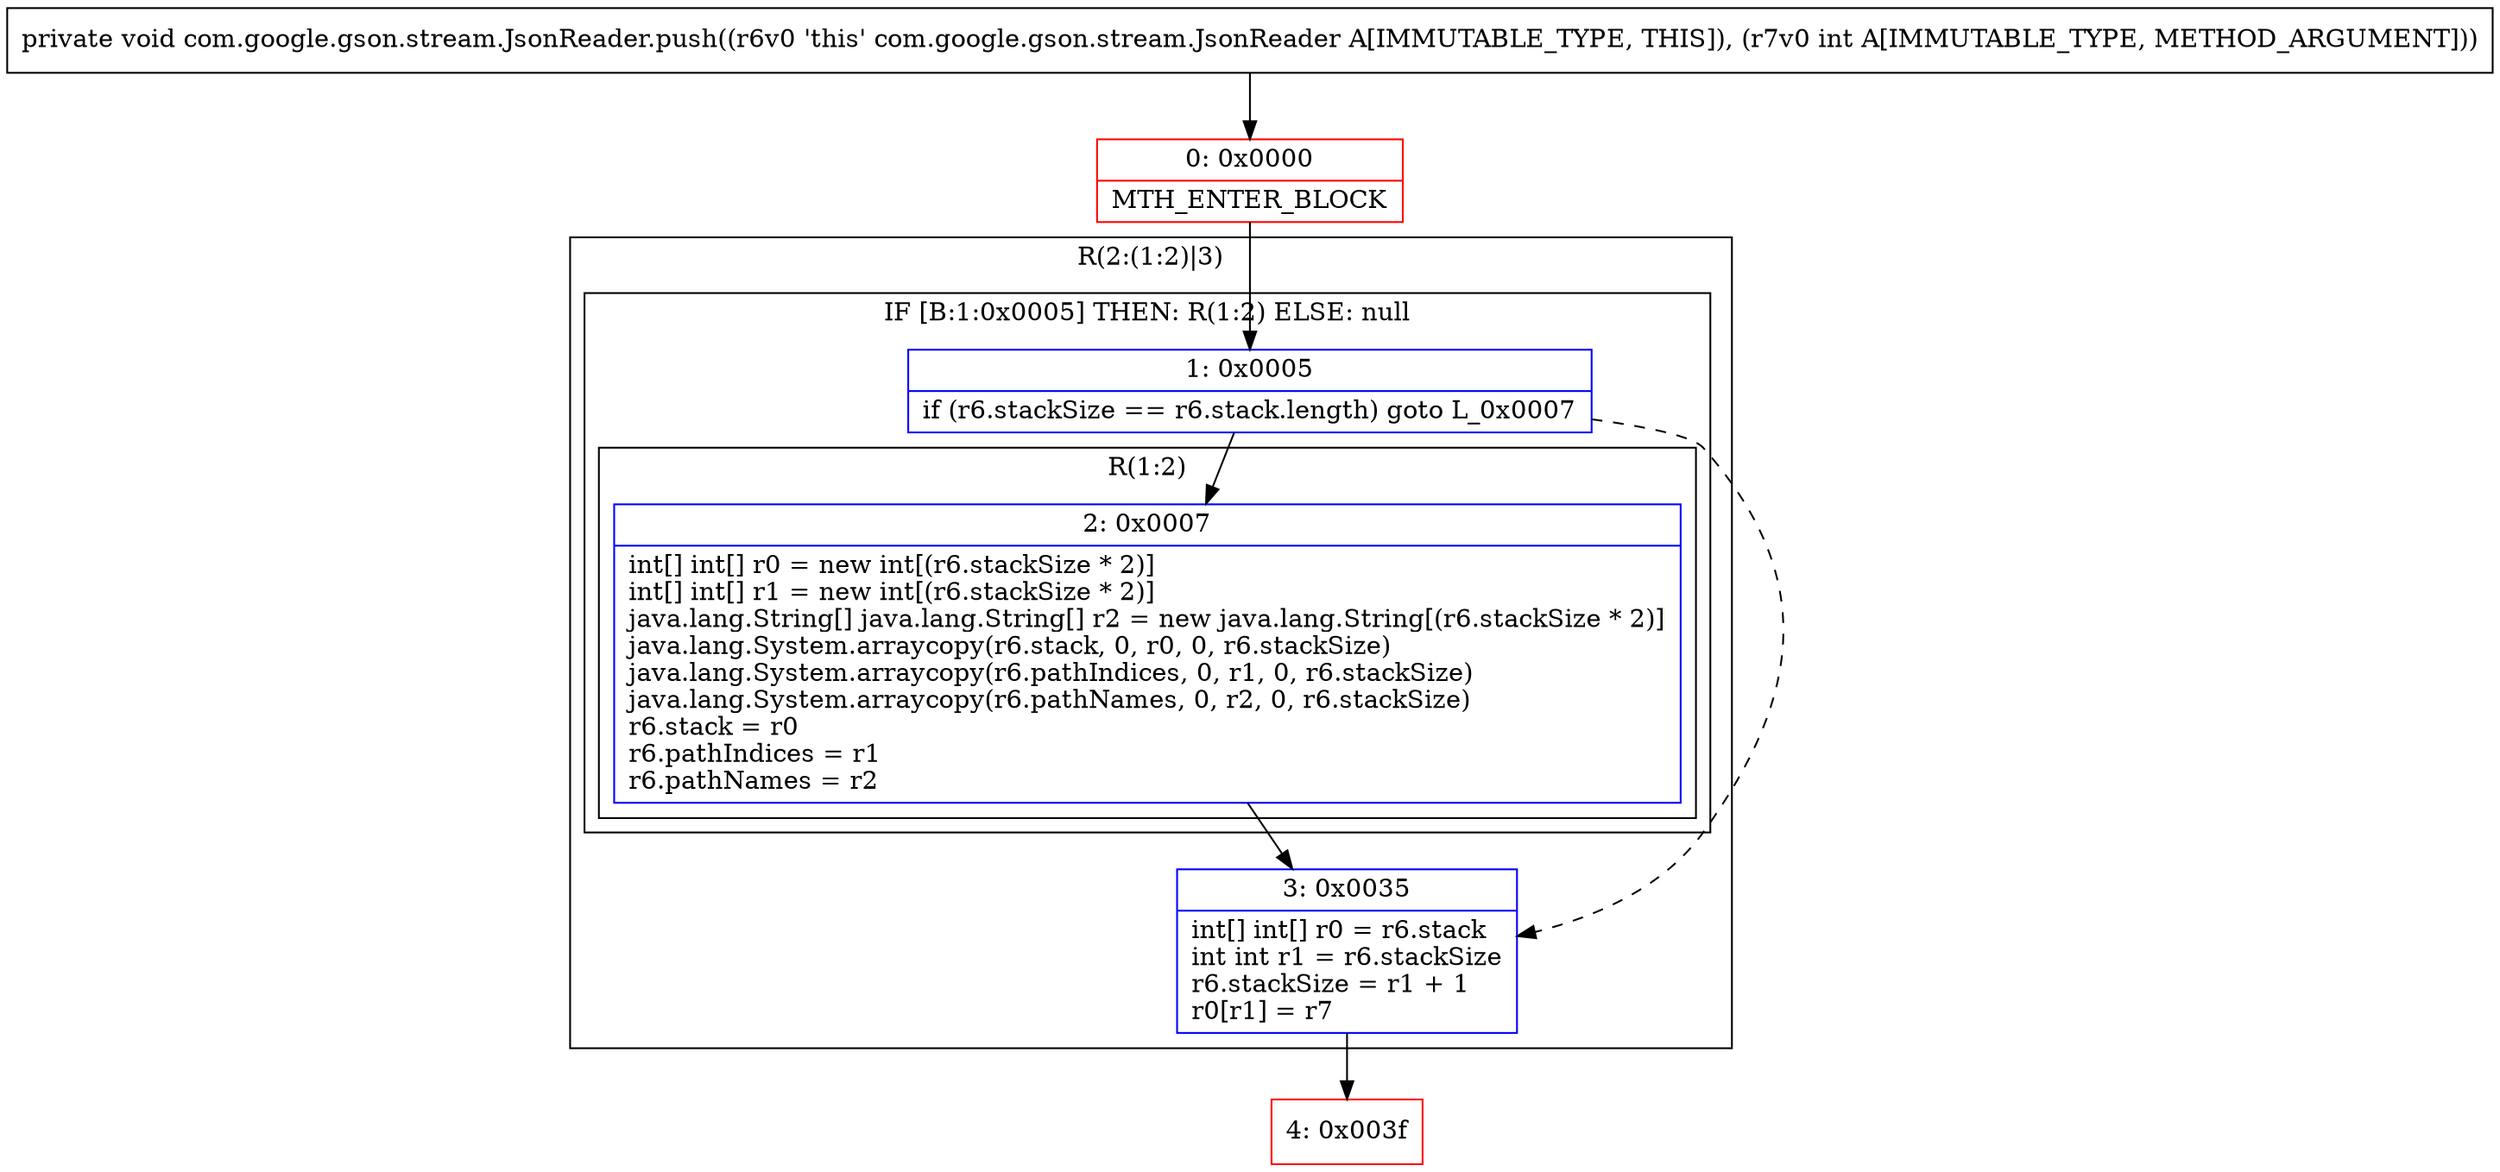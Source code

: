 digraph "CFG forcom.google.gson.stream.JsonReader.push(I)V" {
subgraph cluster_Region_924137978 {
label = "R(2:(1:2)|3)";
node [shape=record,color=blue];
subgraph cluster_IfRegion_1681845751 {
label = "IF [B:1:0x0005] THEN: R(1:2) ELSE: null";
node [shape=record,color=blue];
Node_1 [shape=record,label="{1\:\ 0x0005|if (r6.stackSize == r6.stack.length) goto L_0x0007\l}"];
subgraph cluster_Region_1002556597 {
label = "R(1:2)";
node [shape=record,color=blue];
Node_2 [shape=record,label="{2\:\ 0x0007|int[] int[] r0 = new int[(r6.stackSize * 2)]\lint[] int[] r1 = new int[(r6.stackSize * 2)]\ljava.lang.String[] java.lang.String[] r2 = new java.lang.String[(r6.stackSize * 2)]\ljava.lang.System.arraycopy(r6.stack, 0, r0, 0, r6.stackSize)\ljava.lang.System.arraycopy(r6.pathIndices, 0, r1, 0, r6.stackSize)\ljava.lang.System.arraycopy(r6.pathNames, 0, r2, 0, r6.stackSize)\lr6.stack = r0\lr6.pathIndices = r1\lr6.pathNames = r2\l}"];
}
}
Node_3 [shape=record,label="{3\:\ 0x0035|int[] int[] r0 = r6.stack\lint int r1 = r6.stackSize\lr6.stackSize = r1 + 1\lr0[r1] = r7\l}"];
}
Node_0 [shape=record,color=red,label="{0\:\ 0x0000|MTH_ENTER_BLOCK\l}"];
Node_4 [shape=record,color=red,label="{4\:\ 0x003f}"];
MethodNode[shape=record,label="{private void com.google.gson.stream.JsonReader.push((r6v0 'this' com.google.gson.stream.JsonReader A[IMMUTABLE_TYPE, THIS]), (r7v0 int A[IMMUTABLE_TYPE, METHOD_ARGUMENT])) }"];
MethodNode -> Node_0;
Node_1 -> Node_2;
Node_1 -> Node_3[style=dashed];
Node_2 -> Node_3;
Node_3 -> Node_4;
Node_0 -> Node_1;
}

